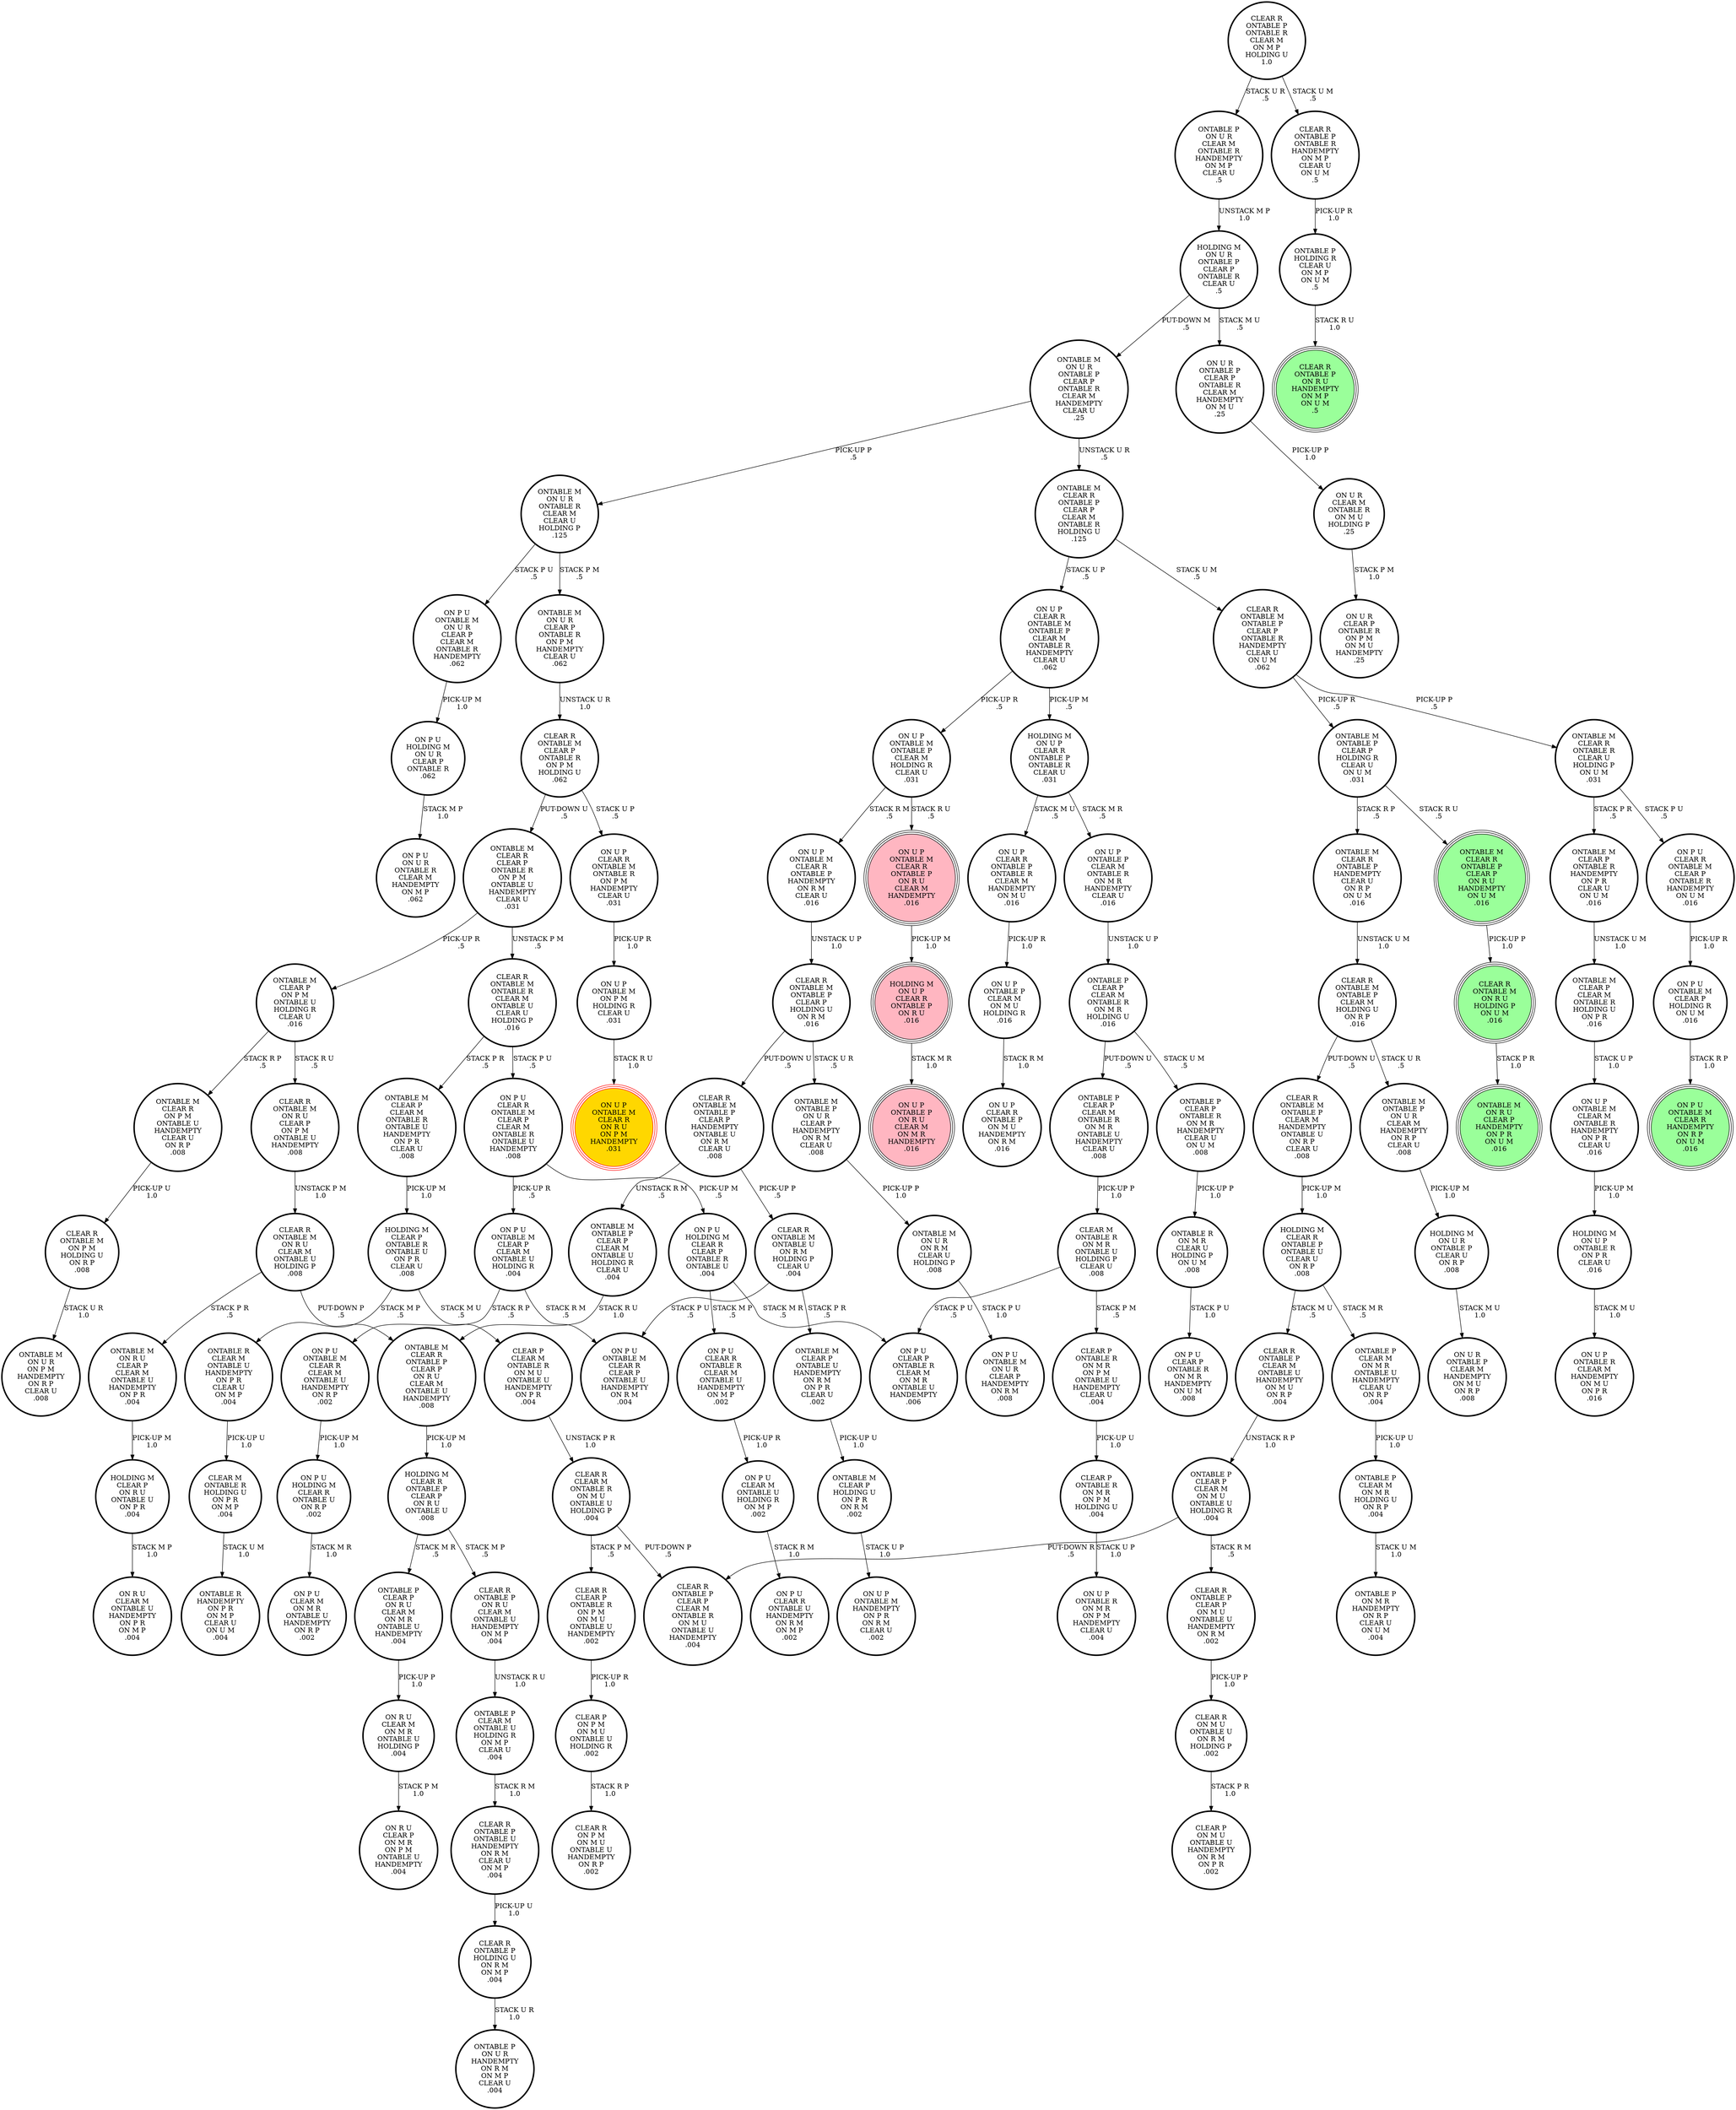 digraph {
"ONTABLE P\nCLEAR M\nON M R\nONTABLE U\nHANDEMPTY\nCLEAR U\nON R P\n.004\n" -> "ONTABLE P\nCLEAR M\nON M R\nHOLDING U\nON R P\n.004\n"[label="PICK-UP U\n1.0\n"];
"HOLDING M\nON U P\nCLEAR R\nONTABLE P\nONTABLE R\nCLEAR U\n.031\n" -> "ON U P\nCLEAR R\nONTABLE P\nONTABLE R\nCLEAR M\nHANDEMPTY\nON M U\n.016\n"[label="STACK M U\n.5\n"];
"HOLDING M\nON U P\nCLEAR R\nONTABLE P\nONTABLE R\nCLEAR U\n.031\n" -> "ON U P\nONTABLE P\nCLEAR M\nONTABLE R\nON M R\nHANDEMPTY\nCLEAR U\n.016\n"[label="STACK M R\n.5\n"];
"ONTABLE M\nONTABLE P\nCLEAR P\nHOLDING R\nCLEAR U\nON U M\n.031\n" -> "ONTABLE M\nCLEAR R\nONTABLE P\nCLEAR P\nON R U\nHANDEMPTY\nON U M\n.016\n"[label="STACK R U\n.5\n"];
"ONTABLE M\nONTABLE P\nCLEAR P\nHOLDING R\nCLEAR U\nON U M\n.031\n" -> "ONTABLE M\nCLEAR R\nONTABLE P\nHANDEMPTY\nCLEAR U\nON R P\nON U M\n.016\n"[label="STACK R P\n.5\n"];
"ONTABLE P\nHOLDING R\nCLEAR U\nON M P\nON U M\n.5\n" -> "CLEAR R\nONTABLE P\nON R U\nHANDEMPTY\nON M P\nON U M\n.5\n"[label="STACK R U\n1.0\n"];
"CLEAR M\nONTABLE R\nON M R\nONTABLE U\nHOLDING P\nCLEAR U\n.008\n" -> "ON P U\nCLEAR P\nONTABLE R\nCLEAR M\nON M R\nONTABLE U\nHANDEMPTY\n.006\n"[label="STACK P U\n.5\n"];
"CLEAR M\nONTABLE R\nON M R\nONTABLE U\nHOLDING P\nCLEAR U\n.008\n" -> "CLEAR P\nONTABLE R\nON M R\nON P M\nONTABLE U\nHANDEMPTY\nCLEAR U\n.004\n"[label="STACK P M\n.5\n"];
"CLEAR R\nONTABLE M\nONTABLE P\nCLEAR P\nHOLDING U\nON R M\n.016\n" -> "ONTABLE M\nONTABLE P\nON U R\nCLEAR P\nHANDEMPTY\nON R M\nCLEAR U\n.008\n"[label="STACK U R\n.5\n"];
"CLEAR R\nONTABLE M\nONTABLE P\nCLEAR P\nHOLDING U\nON R M\n.016\n" -> "CLEAR R\nONTABLE M\nONTABLE P\nCLEAR P\nHANDEMPTY\nONTABLE U\nON R M\nCLEAR U\n.008\n"[label="PUT-DOWN U\n.5\n"];
"ONTABLE P\nCLEAR P\nONTABLE R\nON M R\nHANDEMPTY\nCLEAR U\nON U M\n.008\n" -> "ONTABLE R\nON M R\nCLEAR U\nHOLDING P\nON U M\n.008\n"[label="PICK-UP P\n1.0\n"];
"CLEAR P\nCLEAR M\nONTABLE R\nON M U\nONTABLE U\nHANDEMPTY\nON P R\n.004\n" -> "CLEAR R\nCLEAR M\nONTABLE R\nON M U\nONTABLE U\nHOLDING P\n.004\n"[label="UNSTACK P R\n1.0\n"];
"ONTABLE M\nCLEAR P\nONTABLE R\nHANDEMPTY\nON P R\nCLEAR U\nON U M\n.016\n" -> "ONTABLE M\nCLEAR P\nCLEAR M\nONTABLE R\nHOLDING U\nON P R\n.016\n"[label="UNSTACK U M\n1.0\n"];
"ON P U\nONTABLE M\nCLEAR P\nCLEAR M\nONTABLE U\nHOLDING R\n.004\n" -> "ON P U\nONTABLE M\nCLEAR R\nCLEAR M\nONTABLE U\nHANDEMPTY\nON R P\n.002\n"[label="STACK R P\n.5\n"];
"ON P U\nONTABLE M\nCLEAR P\nCLEAR M\nONTABLE U\nHOLDING R\n.004\n" -> "ON P U\nONTABLE M\nCLEAR R\nCLEAR P\nONTABLE U\nHANDEMPTY\nON R M\n.004\n"[label="STACK R M\n.5\n"];
"ONTABLE M\nCLEAR P\nON P M\nONTABLE U\nHOLDING R\nCLEAR U\n.016\n" -> "CLEAR R\nONTABLE M\nON R U\nCLEAR P\nON P M\nONTABLE U\nHANDEMPTY\n.008\n"[label="STACK R U\n.5\n"];
"ONTABLE M\nCLEAR P\nON P M\nONTABLE U\nHOLDING R\nCLEAR U\n.016\n" -> "ONTABLE M\nCLEAR R\nON P M\nONTABLE U\nHANDEMPTY\nCLEAR U\nON R P\n.008\n"[label="STACK R P\n.5\n"];
"CLEAR R\nONTABLE P\nONTABLE R\nHANDEMPTY\nON M P\nCLEAR U\nON U M\n.5\n" -> "ONTABLE P\nHOLDING R\nCLEAR U\nON M P\nON U M\n.5\n"[label="PICK-UP R\n1.0\n"];
"ONTABLE M\nCLEAR P\nCLEAR M\nONTABLE R\nONTABLE U\nHANDEMPTY\nON P R\nCLEAR U\n.008\n" -> "HOLDING M\nCLEAR P\nONTABLE R\nONTABLE U\nON P R\nCLEAR U\n.008\n"[label="PICK-UP M\n1.0\n"];
"ONTABLE M\nON U R\nON R M\nCLEAR U\nHOLDING P\n.008\n" -> "ON P U\nONTABLE M\nON U R\nCLEAR P\nHANDEMPTY\nON R M\n.008\n"[label="STACK P U\n1.0\n"];
"ONTABLE M\nCLEAR P\nONTABLE U\nHANDEMPTY\nON R M\nON P R\nCLEAR U\n.002\n" -> "ONTABLE M\nCLEAR P\nHOLDING U\nON P R\nON R M\n.002\n"[label="PICK-UP U\n1.0\n"];
"CLEAR R\nONTABLE P\nONTABLE R\nCLEAR M\nON M P\nHOLDING U\n1.0\n" -> "CLEAR R\nONTABLE P\nONTABLE R\nHANDEMPTY\nON M P\nCLEAR U\nON U M\n.5\n"[label="STACK U M\n.5\n"];
"CLEAR R\nONTABLE P\nONTABLE R\nCLEAR M\nON M P\nHOLDING U\n1.0\n" -> "ONTABLE P\nON U R\nCLEAR M\nONTABLE R\nHANDEMPTY\nON M P\nCLEAR U\n.5\n"[label="STACK U R\n.5\n"];
"CLEAR R\nONTABLE P\nCLEAR P\nON M U\nONTABLE U\nHANDEMPTY\nON R M\n.002\n" -> "CLEAR R\nON M U\nONTABLE U\nON R M\nHOLDING P\n.002\n"[label="PICK-UP P\n1.0\n"];
"ONTABLE P\nCLEAR P\nON R U\nCLEAR M\nON M R\nONTABLE U\nHANDEMPTY\n.004\n" -> "ON R U\nCLEAR M\nON M R\nONTABLE U\nHOLDING P\n.004\n"[label="PICK-UP P\n1.0\n"];
"CLEAR R\nONTABLE M\nON R U\nHOLDING P\nON U M\n.016\n" -> "ONTABLE M\nON R U\nCLEAR P\nHANDEMPTY\nON P R\nON U M\n.016\n"[label="STACK P R\n1.0\n"];
"CLEAR R\nONTABLE P\nON R U\nCLEAR M\nONTABLE U\nHANDEMPTY\nON M P\n.004\n" -> "ONTABLE P\nCLEAR M\nONTABLE U\nHOLDING R\nON M P\nCLEAR U\n.004\n"[label="UNSTACK R U\n1.0\n"];
"ON U R\nONTABLE P\nCLEAR P\nONTABLE R\nCLEAR M\nHANDEMPTY\nON M U\n.25\n" -> "ON U R\nCLEAR M\nONTABLE R\nON M U\nHOLDING P\n.25\n"[label="PICK-UP P\n1.0\n"];
"ONTABLE R\nCLEAR M\nONTABLE U\nHANDEMPTY\nON P R\nCLEAR U\nON M P\n.004\n" -> "CLEAR M\nONTABLE R\nHOLDING U\nON P R\nON M P\n.004\n"[label="PICK-UP U\n1.0\n"];
"HOLDING M\nCLEAR R\nONTABLE P\nCLEAR P\nON R U\nONTABLE U\n.008\n" -> "ONTABLE P\nCLEAR P\nON R U\nCLEAR M\nON M R\nONTABLE U\nHANDEMPTY\n.004\n"[label="STACK M R\n.5\n"];
"HOLDING M\nCLEAR R\nONTABLE P\nCLEAR P\nON R U\nONTABLE U\n.008\n" -> "CLEAR R\nONTABLE P\nON R U\nCLEAR M\nONTABLE U\nHANDEMPTY\nON M P\n.004\n"[label="STACK M P\n.5\n"];
"CLEAR P\nON P M\nON M U\nONTABLE U\nHOLDING R\n.002\n" -> "CLEAR R\nON P M\nON M U\nONTABLE U\nHANDEMPTY\nON R P\n.002\n"[label="STACK R P\n1.0\n"];
"ONTABLE M\nCLEAR R\nONTABLE P\nCLEAR P\nON R U\nHANDEMPTY\nON U M\n.016\n" -> "CLEAR R\nONTABLE M\nON R U\nHOLDING P\nON U M\n.016\n"[label="PICK-UP P\n1.0\n"];
"ON P U\nCLEAR R\nONTABLE M\nCLEAR P\nCLEAR M\nONTABLE R\nONTABLE U\nHANDEMPTY\n.008\n" -> "ON P U\nHOLDING M\nCLEAR R\nCLEAR P\nONTABLE R\nONTABLE U\n.004\n"[label="PICK-UP M\n.5\n"];
"ON P U\nCLEAR R\nONTABLE M\nCLEAR P\nCLEAR M\nONTABLE R\nONTABLE U\nHANDEMPTY\n.008\n" -> "ON P U\nONTABLE M\nCLEAR P\nCLEAR M\nONTABLE U\nHOLDING R\n.004\n"[label="PICK-UP R\n.5\n"];
"HOLDING M\nCLEAR P\nONTABLE R\nONTABLE U\nON P R\nCLEAR U\n.008\n" -> "ONTABLE R\nCLEAR M\nONTABLE U\nHANDEMPTY\nON P R\nCLEAR U\nON M P\n.004\n"[label="STACK M P\n.5\n"];
"HOLDING M\nCLEAR P\nONTABLE R\nONTABLE U\nON P R\nCLEAR U\n.008\n" -> "CLEAR P\nCLEAR M\nONTABLE R\nON M U\nONTABLE U\nHANDEMPTY\nON P R\n.004\n"[label="STACK M U\n.5\n"];
"HOLDING M\nCLEAR R\nONTABLE P\nONTABLE U\nCLEAR U\nON R P\n.008\n" -> "ONTABLE P\nCLEAR M\nON M R\nONTABLE U\nHANDEMPTY\nCLEAR U\nON R P\n.004\n"[label="STACK M R\n.5\n"];
"HOLDING M\nCLEAR R\nONTABLE P\nONTABLE U\nCLEAR U\nON R P\n.008\n" -> "CLEAR R\nONTABLE P\nCLEAR M\nONTABLE U\nHANDEMPTY\nON M U\nON R P\n.004\n"[label="STACK M U\n.5\n"];
"ONTABLE P\nCLEAR P\nCLEAR M\nON M U\nONTABLE U\nHOLDING R\n.004\n" -> "CLEAR R\nONTABLE P\nCLEAR P\nON M U\nONTABLE U\nHANDEMPTY\nON R M\n.002\n"[label="STACK R M\n.5\n"];
"ONTABLE P\nCLEAR P\nCLEAR M\nON M U\nONTABLE U\nHOLDING R\n.004\n" -> "CLEAR R\nONTABLE P\nCLEAR P\nCLEAR M\nONTABLE R\nON M U\nONTABLE U\nHANDEMPTY\n.004\n"[label="PUT-DOWN R\n.5\n"];
"ONTABLE M\nON U R\nONTABLE R\nCLEAR M\nCLEAR U\nHOLDING P\n.125\n" -> "ON P U\nONTABLE M\nON U R\nCLEAR P\nCLEAR M\nONTABLE R\nHANDEMPTY\n.062\n"[label="STACK P U\n.5\n"];
"ONTABLE M\nON U R\nONTABLE R\nCLEAR M\nCLEAR U\nHOLDING P\n.125\n" -> "ONTABLE M\nON U R\nCLEAR P\nONTABLE R\nON P M\nHANDEMPTY\nCLEAR U\n.062\n"[label="STACK P M\n.5\n"];
"CLEAR R\nONTABLE M\nON R U\nCLEAR M\nONTABLE U\nHOLDING P\n.008\n" -> "ONTABLE M\nCLEAR R\nONTABLE P\nCLEAR P\nON R U\nCLEAR M\nONTABLE U\nHANDEMPTY\n.008\n"[label="PUT-DOWN P\n.5\n"];
"CLEAR R\nONTABLE M\nON R U\nCLEAR M\nONTABLE U\nHOLDING P\n.008\n" -> "ONTABLE M\nON R U\nCLEAR P\nCLEAR M\nONTABLE U\nHANDEMPTY\nON P R\n.004\n"[label="STACK P R\n.5\n"];
"ONTABLE M\nON U R\nCLEAR P\nONTABLE R\nON P M\nHANDEMPTY\nCLEAR U\n.062\n" -> "CLEAR R\nONTABLE M\nCLEAR P\nONTABLE R\nON P M\nHOLDING U\n.062\n"[label="UNSTACK U R\n1.0\n"];
"CLEAR R\nONTABLE M\nONTABLE P\nCLEAR P\nHANDEMPTY\nONTABLE U\nON R M\nCLEAR U\n.008\n" -> "ONTABLE M\nONTABLE P\nCLEAR P\nCLEAR M\nONTABLE U\nHOLDING R\nCLEAR U\n.004\n"[label="UNSTACK R M\n.5\n"];
"CLEAR R\nONTABLE M\nONTABLE P\nCLEAR P\nHANDEMPTY\nONTABLE U\nON R M\nCLEAR U\n.008\n" -> "CLEAR R\nONTABLE M\nONTABLE U\nON R M\nHOLDING P\nCLEAR U\n.004\n"[label="PICK-UP P\n.5\n"];
"ON P U\nHOLDING M\nCLEAR R\nONTABLE U\nON R P\n.002\n" -> "ON P U\nCLEAR M\nON M R\nONTABLE U\nHANDEMPTY\nON R P\n.002\n"[label="STACK M R\n1.0\n"];
"ON U P\nONTABLE M\nONTABLE P\nCLEAR M\nHOLDING R\nCLEAR U\n.031\n" -> "ON U P\nONTABLE M\nCLEAR R\nONTABLE P\nHANDEMPTY\nON R M\nCLEAR U\n.016\n"[label="STACK R M\n.5\n"];
"ON U P\nONTABLE M\nONTABLE P\nCLEAR M\nHOLDING R\nCLEAR U\n.031\n" -> "ON U P\nONTABLE M\nCLEAR R\nONTABLE P\nON R U\nCLEAR M\nHANDEMPTY\n.016\n"[label="STACK R U\n.5\n"];
"CLEAR R\nONTABLE M\nONTABLE R\nCLEAR M\nONTABLE U\nCLEAR U\nHOLDING P\n.016\n" -> "ONTABLE M\nCLEAR P\nCLEAR M\nONTABLE R\nONTABLE U\nHANDEMPTY\nON P R\nCLEAR U\n.008\n"[label="STACK P R\n.5\n"];
"CLEAR R\nONTABLE M\nONTABLE R\nCLEAR M\nONTABLE U\nCLEAR U\nHOLDING P\n.016\n" -> "ON P U\nCLEAR R\nONTABLE M\nCLEAR P\nCLEAR M\nONTABLE R\nONTABLE U\nHANDEMPTY\n.008\n"[label="STACK P U\n.5\n"];
"ONTABLE M\nCLEAR P\nHOLDING U\nON P R\nON R M\n.002\n" -> "ON U P\nONTABLE M\nHANDEMPTY\nON P R\nON R M\nCLEAR U\n.002\n"[label="STACK U P\n1.0\n"];
"ONTABLE M\nCLEAR P\nCLEAR M\nONTABLE R\nHOLDING U\nON P R\n.016\n" -> "ON U P\nONTABLE M\nCLEAR M\nONTABLE R\nHANDEMPTY\nON P R\nCLEAR U\n.016\n"[label="STACK U P\n1.0\n"];
"ONTABLE M\nONTABLE P\nCLEAR P\nCLEAR M\nONTABLE U\nHOLDING R\nCLEAR U\n.004\n" -> "ONTABLE M\nCLEAR R\nONTABLE P\nCLEAR P\nON R U\nCLEAR M\nONTABLE U\nHANDEMPTY\n.008\n"[label="STACK R U\n1.0\n"];
"HOLDING M\nON U R\nONTABLE P\nCLEAR U\nON R P\n.008\n" -> "ON U R\nONTABLE P\nCLEAR M\nHANDEMPTY\nON M U\nON R P\n.008\n"[label="STACK M U\n1.0\n"];
"HOLDING M\nON U R\nONTABLE P\nCLEAR P\nONTABLE R\nCLEAR U\n.5\n" -> "ON U R\nONTABLE P\nCLEAR P\nONTABLE R\nCLEAR M\nHANDEMPTY\nON M U\n.25\n"[label="STACK M U\n.5\n"];
"HOLDING M\nON U R\nONTABLE P\nCLEAR P\nONTABLE R\nCLEAR U\n.5\n" -> "ONTABLE M\nON U R\nONTABLE P\nCLEAR P\nONTABLE R\nCLEAR M\nHANDEMPTY\nCLEAR U\n.25\n"[label="PUT-DOWN M\n.5\n"];
"CLEAR R\nONTABLE M\nONTABLE P\nCLEAR M\nHOLDING U\nON R P\n.016\n" -> "ONTABLE M\nONTABLE P\nON U R\nCLEAR M\nHANDEMPTY\nON R P\nCLEAR U\n.008\n"[label="STACK U R\n.5\n"];
"CLEAR R\nONTABLE M\nONTABLE P\nCLEAR M\nHOLDING U\nON R P\n.016\n" -> "CLEAR R\nONTABLE M\nONTABLE P\nCLEAR M\nHANDEMPTY\nONTABLE U\nON R P\nCLEAR U\n.008\n"[label="PUT-DOWN U\n.5\n"];
"ONTABLE P\nCLEAR M\nONTABLE U\nHOLDING R\nON M P\nCLEAR U\n.004\n" -> "CLEAR R\nONTABLE P\nONTABLE U\nHANDEMPTY\nON R M\nCLEAR U\nON M P\n.004\n"[label="STACK R M\n1.0\n"];
"ON U P\nCLEAR R\nONTABLE P\nONTABLE R\nCLEAR M\nHANDEMPTY\nON M U\n.016\n" -> "ON U P\nONTABLE P\nCLEAR M\nON M U\nHOLDING R\n.016\n"[label="PICK-UP R\n1.0\n"];
"ONTABLE M\nON U R\nONTABLE P\nCLEAR P\nONTABLE R\nCLEAR M\nHANDEMPTY\nCLEAR U\n.25\n" -> "ONTABLE M\nON U R\nONTABLE R\nCLEAR M\nCLEAR U\nHOLDING P\n.125\n"[label="PICK-UP P\n.5\n"];
"ONTABLE M\nON U R\nONTABLE P\nCLEAR P\nONTABLE R\nCLEAR M\nHANDEMPTY\nCLEAR U\n.25\n" -> "ONTABLE M\nCLEAR R\nONTABLE P\nCLEAR P\nCLEAR M\nONTABLE R\nHOLDING U\n.125\n"[label="UNSTACK U R\n.5\n"];
"ONTABLE R\nON M R\nCLEAR U\nHOLDING P\nON U M\n.008\n" -> "ON P U\nCLEAR P\nONTABLE R\nON M R\nHANDEMPTY\nON U M\n.008\n"[label="STACK P U\n1.0\n"];
"ON P U\nHOLDING M\nON U R\nCLEAR P\nONTABLE R\n.062\n" -> "ON P U\nON U R\nONTABLE R\nCLEAR M\nHANDEMPTY\nON M P\n.062\n"[label="STACK M P\n1.0\n"];
"CLEAR R\nONTABLE M\nONTABLE P\nCLEAR P\nONTABLE R\nHANDEMPTY\nCLEAR U\nON U M\n.062\n" -> "ONTABLE M\nCLEAR R\nONTABLE R\nCLEAR U\nHOLDING P\nON U M\n.031\n"[label="PICK-UP P\n.5\n"];
"CLEAR R\nONTABLE M\nONTABLE P\nCLEAR P\nONTABLE R\nHANDEMPTY\nCLEAR U\nON U M\n.062\n" -> "ONTABLE M\nONTABLE P\nCLEAR P\nHOLDING R\nCLEAR U\nON U M\n.031\n"[label="PICK-UP R\n.5\n"];
"ON P U\nHOLDING M\nCLEAR R\nCLEAR P\nONTABLE R\nONTABLE U\n.004\n" -> "ON P U\nCLEAR R\nONTABLE R\nCLEAR M\nONTABLE U\nHANDEMPTY\nON M P\n.002\n"[label="STACK M P\n.5\n"];
"ON P U\nHOLDING M\nCLEAR R\nCLEAR P\nONTABLE R\nONTABLE U\n.004\n" -> "ON P U\nCLEAR P\nONTABLE R\nCLEAR M\nON M R\nONTABLE U\nHANDEMPTY\n.006\n"[label="STACK M R\n.5\n"];
"ON U P\nCLEAR R\nONTABLE M\nONTABLE P\nCLEAR M\nONTABLE R\nHANDEMPTY\nCLEAR U\n.062\n" -> "HOLDING M\nON U P\nCLEAR R\nONTABLE P\nONTABLE R\nCLEAR U\n.031\n"[label="PICK-UP M\n.5\n"];
"ON U P\nCLEAR R\nONTABLE M\nONTABLE P\nCLEAR M\nONTABLE R\nHANDEMPTY\nCLEAR U\n.062\n" -> "ON U P\nONTABLE M\nONTABLE P\nCLEAR M\nHOLDING R\nCLEAR U\n.031\n"[label="PICK-UP R\n.5\n"];
"ONTABLE P\nCLEAR P\nCLEAR M\nONTABLE R\nON M R\nONTABLE U\nHANDEMPTY\nCLEAR U\n.008\n" -> "CLEAR M\nONTABLE R\nON M R\nONTABLE U\nHOLDING P\nCLEAR U\n.008\n"[label="PICK-UP P\n1.0\n"];
"ON P U\nONTABLE M\nCLEAR P\nHOLDING R\nON U M\n.016\n" -> "ON P U\nONTABLE M\nCLEAR R\nHANDEMPTY\nON R P\nON U M\n.016\n"[label="STACK R P\n1.0\n"];
"CLEAR R\nCLEAR P\nONTABLE R\nON P M\nON M U\nONTABLE U\nHANDEMPTY\n.002\n" -> "CLEAR P\nON P M\nON M U\nONTABLE U\nHOLDING R\n.002\n"[label="PICK-UP R\n1.0\n"];
"CLEAR R\nONTABLE P\nHOLDING U\nON R M\nON M P\n.004\n" -> "ONTABLE P\nON U R\nHANDEMPTY\nON R M\nON M P\nCLEAR U\n.004\n"[label="STACK U R\n1.0\n"];
"ON U P\nONTABLE M\nCLEAR R\nONTABLE P\nHANDEMPTY\nON R M\nCLEAR U\n.016\n" -> "CLEAR R\nONTABLE M\nONTABLE P\nCLEAR P\nHOLDING U\nON R M\n.016\n"[label="UNSTACK U P\n1.0\n"];
"ONTABLE M\nCLEAR R\nONTABLE P\nCLEAR P\nON R U\nCLEAR M\nONTABLE U\nHANDEMPTY\n.008\n" -> "HOLDING M\nCLEAR R\nONTABLE P\nCLEAR P\nON R U\nONTABLE U\n.008\n"[label="PICK-UP M\n1.0\n"];
"CLEAR P\nONTABLE R\nON M R\nON P M\nHOLDING U\n.004\n" -> "ON U P\nONTABLE R\nON M R\nON P M\nHANDEMPTY\nCLEAR U\n.004\n"[label="STACK U P\n1.0\n"];
"ON U P\nONTABLE M\nON P M\nHOLDING R\nCLEAR U\n.031\n" -> "ON U P\nONTABLE M\nCLEAR R\nON R U\nON P M\nHANDEMPTY\n.031\n"[label="STACK R U\n1.0\n"];
"CLEAR R\nONTABLE M\nONTABLE P\nCLEAR M\nHANDEMPTY\nONTABLE U\nON R P\nCLEAR U\n.008\n" -> "HOLDING M\nCLEAR R\nONTABLE P\nONTABLE U\nCLEAR U\nON R P\n.008\n"[label="PICK-UP M\n1.0\n"];
"ON U P\nCLEAR R\nONTABLE M\nONTABLE R\nON P M\nHANDEMPTY\nCLEAR U\n.031\n" -> "ON U P\nONTABLE M\nON P M\nHOLDING R\nCLEAR U\n.031\n"[label="PICK-UP R\n1.0\n"];
"ON U P\nONTABLE M\nCLEAR M\nONTABLE R\nHANDEMPTY\nON P R\nCLEAR U\n.016\n" -> "HOLDING M\nON U P\nONTABLE R\nON P R\nCLEAR U\n.016\n"[label="PICK-UP M\n1.0\n"];
"ONTABLE M\nCLEAR R\nONTABLE R\nCLEAR U\nHOLDING P\nON U M\n.031\n" -> "ONTABLE M\nCLEAR P\nONTABLE R\nHANDEMPTY\nON P R\nCLEAR U\nON U M\n.016\n"[label="STACK P R\n.5\n"];
"ONTABLE M\nCLEAR R\nONTABLE R\nCLEAR U\nHOLDING P\nON U M\n.031\n" -> "ON P U\nCLEAR R\nONTABLE M\nCLEAR P\nONTABLE R\nHANDEMPTY\nON U M\n.016\n"[label="STACK P U\n.5\n"];
"HOLDING M\nON U P\nONTABLE R\nON P R\nCLEAR U\n.016\n" -> "ON U P\nONTABLE R\nCLEAR M\nHANDEMPTY\nON M U\nON P R\n.016\n"[label="STACK M U\n1.0\n"];
"CLEAR M\nONTABLE R\nHOLDING U\nON P R\nON M P\n.004\n" -> "ONTABLE R\nHANDEMPTY\nON P R\nON M P\nCLEAR U\nON U M\n.004\n"[label="STACK U M\n1.0\n"];
"ONTABLE M\nONTABLE P\nON U R\nCLEAR P\nHANDEMPTY\nON R M\nCLEAR U\n.008\n" -> "ONTABLE M\nON U R\nON R M\nCLEAR U\nHOLDING P\n.008\n"[label="PICK-UP P\n1.0\n"];
"CLEAR P\nONTABLE R\nON M R\nON P M\nONTABLE U\nHANDEMPTY\nCLEAR U\n.004\n" -> "CLEAR P\nONTABLE R\nON M R\nON P M\nHOLDING U\n.004\n"[label="PICK-UP U\n1.0\n"];
"CLEAR R\nCLEAR M\nONTABLE R\nON M U\nONTABLE U\nHOLDING P\n.004\n" -> "CLEAR R\nONTABLE P\nCLEAR P\nCLEAR M\nONTABLE R\nON M U\nONTABLE U\nHANDEMPTY\n.004\n"[label="PUT-DOWN P\n.5\n"];
"CLEAR R\nCLEAR M\nONTABLE R\nON M U\nONTABLE U\nHOLDING P\n.004\n" -> "CLEAR R\nCLEAR P\nONTABLE R\nON P M\nON M U\nONTABLE U\nHANDEMPTY\n.002\n"[label="STACK P M\n.5\n"];
"CLEAR R\nONTABLE M\nON R U\nCLEAR P\nON P M\nONTABLE U\nHANDEMPTY\n.008\n" -> "CLEAR R\nONTABLE M\nON R U\nCLEAR M\nONTABLE U\nHOLDING P\n.008\n"[label="UNSTACK P M\n1.0\n"];
"ON P U\nCLEAR R\nONTABLE M\nCLEAR P\nONTABLE R\nHANDEMPTY\nON U M\n.016\n" -> "ON P U\nONTABLE M\nCLEAR P\nHOLDING R\nON U M\n.016\n"[label="PICK-UP R\n1.0\n"];
"ON U P\nONTABLE P\nCLEAR M\nON M U\nHOLDING R\n.016\n" -> "ON U P\nCLEAR R\nONTABLE P\nON M U\nHANDEMPTY\nON R M\n.016\n"[label="STACK R M\n1.0\n"];
"ON R U\nCLEAR M\nON M R\nONTABLE U\nHOLDING P\n.004\n" -> "ON R U\nCLEAR P\nON M R\nON P M\nONTABLE U\nHANDEMPTY\n.004\n"[label="STACK P M\n1.0\n"];
"ONTABLE P\nON U R\nCLEAR M\nONTABLE R\nHANDEMPTY\nON M P\nCLEAR U\n.5\n" -> "HOLDING M\nON U R\nONTABLE P\nCLEAR P\nONTABLE R\nCLEAR U\n.5\n"[label="UNSTACK M P\n1.0\n"];
"HOLDING M\nCLEAR P\nON R U\nONTABLE U\nON P R\n.004\n" -> "ON R U\nCLEAR M\nONTABLE U\nHANDEMPTY\nON P R\nON M P\n.004\n"[label="STACK M P\n1.0\n"];
"ONTABLE M\nONTABLE P\nON U R\nCLEAR M\nHANDEMPTY\nON R P\nCLEAR U\n.008\n" -> "HOLDING M\nON U R\nONTABLE P\nCLEAR U\nON R P\n.008\n"[label="PICK-UP M\n1.0\n"];
"CLEAR R\nONTABLE M\nCLEAR P\nONTABLE R\nON P M\nHOLDING U\n.062\n" -> "ONTABLE M\nCLEAR R\nCLEAR P\nONTABLE R\nON P M\nONTABLE U\nHANDEMPTY\nCLEAR U\n.031\n"[label="PUT-DOWN U\n.5\n"];
"CLEAR R\nONTABLE M\nCLEAR P\nONTABLE R\nON P M\nHOLDING U\n.062\n" -> "ON U P\nCLEAR R\nONTABLE M\nONTABLE R\nON P M\nHANDEMPTY\nCLEAR U\n.031\n"[label="STACK U P\n.5\n"];
"ONTABLE M\nON R U\nCLEAR P\nCLEAR M\nONTABLE U\nHANDEMPTY\nON P R\n.004\n" -> "HOLDING M\nCLEAR P\nON R U\nONTABLE U\nON P R\n.004\n"[label="PICK-UP M\n1.0\n"];
"CLEAR R\nONTABLE M\nON P M\nHOLDING U\nON R P\n.008\n" -> "ONTABLE M\nON U R\nON P M\nHANDEMPTY\nON R P\nCLEAR U\n.008\n"[label="STACK U R\n1.0\n"];
"ON P U\nONTABLE M\nON U R\nCLEAR P\nCLEAR M\nONTABLE R\nHANDEMPTY\n.062\n" -> "ON P U\nHOLDING M\nON U R\nCLEAR P\nONTABLE R\n.062\n"[label="PICK-UP M\n1.0\n"];
"ONTABLE M\nCLEAR R\nONTABLE P\nHANDEMPTY\nCLEAR U\nON R P\nON U M\n.016\n" -> "CLEAR R\nONTABLE M\nONTABLE P\nCLEAR M\nHOLDING U\nON R P\n.016\n"[label="UNSTACK U M\n1.0\n"];
"HOLDING M\nON U P\nCLEAR R\nONTABLE P\nON R U\n.016\n" -> "ON U P\nONTABLE P\nON R U\nCLEAR M\nON M R\nHANDEMPTY\n.016\n"[label="STACK M R\n1.0\n"];
"CLEAR R\nON M U\nONTABLE U\nON R M\nHOLDING P\n.002\n" -> "CLEAR P\nON M U\nONTABLE U\nHANDEMPTY\nON R M\nON P R\n.002\n"[label="STACK P R\n1.0\n"];
"ON U P\nONTABLE P\nCLEAR M\nONTABLE R\nON M R\nHANDEMPTY\nCLEAR U\n.016\n" -> "ONTABLE P\nCLEAR P\nCLEAR M\nONTABLE R\nON M R\nHOLDING U\n.016\n"[label="UNSTACK U P\n1.0\n"];
"ONTABLE P\nCLEAR M\nON M R\nHOLDING U\nON R P\n.004\n" -> "ONTABLE P\nON M R\nHANDEMPTY\nON R P\nCLEAR U\nON U M\n.004\n"[label="STACK U M\n1.0\n"];
"ON P U\nCLEAR M\nONTABLE U\nHOLDING R\nON M P\n.002\n" -> "ON P U\nCLEAR R\nONTABLE U\nHANDEMPTY\nON R M\nON M P\n.002\n"[label="STACK R M\n1.0\n"];
"ONTABLE P\nCLEAR P\nCLEAR M\nONTABLE R\nON M R\nHOLDING U\n.016\n" -> "ONTABLE P\nCLEAR P\nCLEAR M\nONTABLE R\nON M R\nONTABLE U\nHANDEMPTY\nCLEAR U\n.008\n"[label="PUT-DOWN U\n.5\n"];
"ONTABLE P\nCLEAR P\nCLEAR M\nONTABLE R\nON M R\nHOLDING U\n.016\n" -> "ONTABLE P\nCLEAR P\nONTABLE R\nON M R\nHANDEMPTY\nCLEAR U\nON U M\n.008\n"[label="STACK U M\n.5\n"];
"ONTABLE M\nCLEAR R\nCLEAR P\nONTABLE R\nON P M\nONTABLE U\nHANDEMPTY\nCLEAR U\n.031\n" -> "ONTABLE M\nCLEAR P\nON P M\nONTABLE U\nHOLDING R\nCLEAR U\n.016\n"[label="PICK-UP R\n.5\n"];
"ONTABLE M\nCLEAR R\nCLEAR P\nONTABLE R\nON P M\nONTABLE U\nHANDEMPTY\nCLEAR U\n.031\n" -> "CLEAR R\nONTABLE M\nONTABLE R\nCLEAR M\nONTABLE U\nCLEAR U\nHOLDING P\n.016\n"[label="UNSTACK P M\n.5\n"];
"ON P U\nONTABLE M\nCLEAR R\nCLEAR M\nONTABLE U\nHANDEMPTY\nON R P\n.002\n" -> "ON P U\nHOLDING M\nCLEAR R\nONTABLE U\nON R P\n.002\n"[label="PICK-UP M\n1.0\n"];
"ON U R\nCLEAR M\nONTABLE R\nON M U\nHOLDING P\n.25\n" -> "ON U R\nCLEAR P\nONTABLE R\nON P M\nON M U\nHANDEMPTY\n.25\n"[label="STACK P M\n1.0\n"];
"ON P U\nCLEAR R\nONTABLE R\nCLEAR M\nONTABLE U\nHANDEMPTY\nON M P\n.002\n" -> "ON P U\nCLEAR M\nONTABLE U\nHOLDING R\nON M P\n.002\n"[label="PICK-UP R\n1.0\n"];
"CLEAR R\nONTABLE M\nONTABLE U\nON R M\nHOLDING P\nCLEAR U\n.004\n" -> "ONTABLE M\nCLEAR P\nONTABLE U\nHANDEMPTY\nON R M\nON P R\nCLEAR U\n.002\n"[label="STACK P R\n.5\n"];
"CLEAR R\nONTABLE M\nONTABLE U\nON R M\nHOLDING P\nCLEAR U\n.004\n" -> "ON P U\nONTABLE M\nCLEAR R\nCLEAR P\nONTABLE U\nHANDEMPTY\nON R M\n.004\n"[label="STACK P U\n.5\n"];
"CLEAR R\nONTABLE P\nCLEAR M\nONTABLE U\nHANDEMPTY\nON M U\nON R P\n.004\n" -> "ONTABLE P\nCLEAR P\nCLEAR M\nON M U\nONTABLE U\nHOLDING R\n.004\n"[label="UNSTACK R P\n1.0\n"];
"ONTABLE M\nCLEAR R\nONTABLE P\nCLEAR P\nCLEAR M\nONTABLE R\nHOLDING U\n.125\n" -> "ON U P\nCLEAR R\nONTABLE M\nONTABLE P\nCLEAR M\nONTABLE R\nHANDEMPTY\nCLEAR U\n.062\n"[label="STACK U P\n.5\n"];
"ONTABLE M\nCLEAR R\nONTABLE P\nCLEAR P\nCLEAR M\nONTABLE R\nHOLDING U\n.125\n" -> "CLEAR R\nONTABLE M\nONTABLE P\nCLEAR P\nONTABLE R\nHANDEMPTY\nCLEAR U\nON U M\n.062\n"[label="STACK U M\n.5\n"];
"ONTABLE M\nCLEAR R\nON P M\nONTABLE U\nHANDEMPTY\nCLEAR U\nON R P\n.008\n" -> "CLEAR R\nONTABLE M\nON P M\nHOLDING U\nON R P\n.008\n"[label="PICK-UP U\n1.0\n"];
"ON U P\nONTABLE M\nCLEAR R\nONTABLE P\nON R U\nCLEAR M\nHANDEMPTY\n.016\n" -> "HOLDING M\nON U P\nCLEAR R\nONTABLE P\nON R U\n.016\n"[label="PICK-UP M\n1.0\n"];
"CLEAR R\nONTABLE P\nONTABLE U\nHANDEMPTY\nON R M\nCLEAR U\nON M P\n.004\n" -> "CLEAR R\nONTABLE P\nHOLDING U\nON R M\nON M P\n.004\n"[label="PICK-UP U\n1.0\n"];
"ON R U\nCLEAR M\nONTABLE U\nHANDEMPTY\nON P R\nON M P\n.004\n" [shape=circle, penwidth=3];
"ON P U\nONTABLE M\nCLEAR R\nCLEAR P\nONTABLE U\nHANDEMPTY\nON R M\n.004\n" [shape=circle, penwidth=3];
"ON U P\nONTABLE M\nHANDEMPTY\nON P R\nON R M\nCLEAR U\n.002\n" [shape=circle, penwidth=3];
"ON U R\nONTABLE P\nCLEAR M\nHANDEMPTY\nON M U\nON R P\n.008\n" [shape=circle, penwidth=3];
"ON U P\nONTABLE R\nON M R\nON P M\nHANDEMPTY\nCLEAR U\n.004\n" [shape=circle, penwidth=3];
"CLEAR R\nONTABLE P\nCLEAR P\nCLEAR M\nONTABLE R\nON M U\nONTABLE U\nHANDEMPTY\n.004\n" [shape=circle, penwidth=3];
"ON P U\nCLEAR P\nONTABLE R\nON M R\nHANDEMPTY\nON U M\n.008\n" [shape=circle, penwidth=3];
"ONTABLE M\nON R U\nCLEAR P\nHANDEMPTY\nON P R\nON U M\n.016\n" [shape=circle, style=filled, fillcolor=palegreen1, peripheries=3];
"ON R U\nCLEAR P\nON M R\nON P M\nONTABLE U\nHANDEMPTY\n.004\n" [shape=circle, penwidth=3];
"ON P U\nONTABLE M\nCLEAR R\nHANDEMPTY\nON R P\nON U M\n.016\n" [shape=circle, style=filled, fillcolor=palegreen1, peripheries=3];
"CLEAR P\nON M U\nONTABLE U\nHANDEMPTY\nON R M\nON P R\n.002\n" [shape=circle, penwidth=3];
"ONTABLE P\nON M R\nHANDEMPTY\nON R P\nCLEAR U\nON U M\n.004\n" [shape=circle, penwidth=3];
"CLEAR R\nON P M\nON M U\nONTABLE U\nHANDEMPTY\nON R P\n.002\n" [shape=circle, penwidth=3];
"ON P U\nONTABLE M\nON U R\nCLEAR P\nHANDEMPTY\nON R M\n.008\n" [shape=circle, penwidth=3];
"ON U P\nCLEAR R\nONTABLE P\nON M U\nHANDEMPTY\nON R M\n.016\n" [shape=circle, penwidth=3];
"ON P U\nCLEAR P\nONTABLE R\nCLEAR M\nON M R\nONTABLE U\nHANDEMPTY\n.006\n" [shape=circle, penwidth=3];
"ON P U\nCLEAR R\nONTABLE U\nHANDEMPTY\nON R M\nON M P\n.002\n" [shape=circle, penwidth=3];
"ON P U\nON U R\nONTABLE R\nCLEAR M\nHANDEMPTY\nON M P\n.062\n" [shape=circle, penwidth=3];
"ONTABLE P\nON U R\nHANDEMPTY\nON R M\nON M P\nCLEAR U\n.004\n" [shape=circle, penwidth=3];
"CLEAR R\nONTABLE P\nON R U\nHANDEMPTY\nON M P\nON U M\n.5\n" [shape=circle, style=filled, fillcolor=palegreen1, peripheries=3];
"ON U P\nONTABLE P\nON R U\nCLEAR M\nON M R\nHANDEMPTY\n.016\n" [shape=circle, style=filled, fillcolor=lightpink, peripheries=3];
"ONTABLE M\nON U R\nON P M\nHANDEMPTY\nON R P\nCLEAR U\n.008\n" [shape=circle, penwidth=3];
"ON P U\nCLEAR M\nON M R\nONTABLE U\nHANDEMPTY\nON R P\n.002\n" [shape=circle, penwidth=3];
"ON U R\nCLEAR P\nONTABLE R\nON P M\nON M U\nHANDEMPTY\n.25\n" [shape=circle, penwidth=3];
"ON U P\nONTABLE R\nCLEAR M\nHANDEMPTY\nON M U\nON P R\n.016\n" [shape=circle, penwidth=3];
"ONTABLE R\nHANDEMPTY\nON P R\nON M P\nCLEAR U\nON U M\n.004\n" [shape=circle, penwidth=3];
"ON U P\nONTABLE M\nCLEAR R\nON R U\nON P M\nHANDEMPTY\n.031\n" [shape=circle, style=filled color=red, fillcolor=gold, peripheries=3];
"ON R U\nCLEAR M\nONTABLE U\nHANDEMPTY\nON P R\nON M P\n.004\n" [shape=circle, penwidth=3];
"CLEAR R\nONTABLE M\nON R U\nCLEAR P\nON P M\nONTABLE U\nHANDEMPTY\n.008\n" [shape=circle, penwidth=3];
"HOLDING M\nON U R\nONTABLE P\nCLEAR U\nON R P\n.008\n" [shape=circle, penwidth=3];
"ON P U\nONTABLE M\nCLEAR R\nCLEAR P\nONTABLE U\nHANDEMPTY\nON R M\n.004\n" [shape=circle, penwidth=3];
"ON U P\nONTABLE M\nHANDEMPTY\nON P R\nON R M\nCLEAR U\n.002\n" [shape=circle, penwidth=3];
"ON U R\nONTABLE P\nCLEAR M\nHANDEMPTY\nON M U\nON R P\n.008\n" [shape=circle, penwidth=3];
"ON U P\nONTABLE R\nON M R\nON P M\nHANDEMPTY\nCLEAR U\n.004\n" [shape=circle, penwidth=3];
"ONTABLE M\nONTABLE P\nON U R\nCLEAR P\nHANDEMPTY\nON R M\nCLEAR U\n.008\n" [shape=circle, penwidth=3];
"CLEAR R\nONTABLE P\nCLEAR P\nCLEAR M\nONTABLE R\nON M U\nONTABLE U\nHANDEMPTY\n.004\n" [shape=circle, penwidth=3];
"ON U R\nCLEAR M\nONTABLE R\nON M U\nHOLDING P\n.25\n" [shape=circle, penwidth=3];
"ON P U\nCLEAR P\nONTABLE R\nON M R\nHANDEMPTY\nON U M\n.008\n" [shape=circle, penwidth=3];
"CLEAR R\nONTABLE M\nON R U\nHOLDING P\nON U M\n.016\n" [shape=circle, style=filled, fillcolor=palegreen1, peripheries=3];
"ONTABLE M\nON R U\nCLEAR P\nHANDEMPTY\nON P R\nON U M\n.016\n" [shape=circle, style=filled, fillcolor=palegreen1, peripheries=3];
"ONTABLE M\nONTABLE P\nCLEAR P\nHOLDING R\nCLEAR U\nON U M\n.031\n" [shape=circle, penwidth=3];
"CLEAR R\nONTABLE P\nONTABLE U\nHANDEMPTY\nON R M\nCLEAR U\nON M P\n.004\n" [shape=circle, penwidth=3];
"CLEAR R\nONTABLE P\nONTABLE R\nCLEAR M\nON M P\nHOLDING U\n1.0\n" [shape=circle, penwidth=3];
"ONTABLE P\nON U R\nCLEAR M\nONTABLE R\nHANDEMPTY\nON M P\nCLEAR U\n.5\n" [shape=circle, penwidth=3];
"ON R U\nCLEAR P\nON M R\nON P M\nONTABLE U\nHANDEMPTY\n.004\n" [shape=circle, penwidth=3];
"CLEAR R\nONTABLE M\nONTABLE U\nON R M\nHOLDING P\nCLEAR U\n.004\n" [shape=circle, penwidth=3];
"ONTABLE P\nCLEAR P\nON R U\nCLEAR M\nON M R\nONTABLE U\nHANDEMPTY\n.004\n" [shape=circle, penwidth=3];
"ON P U\nONTABLE M\nCLEAR R\nCLEAR M\nONTABLE U\nHANDEMPTY\nON R P\n.002\n" [shape=circle, penwidth=3];
"ON P U\nONTABLE M\nCLEAR R\nHANDEMPTY\nON R P\nON U M\n.016\n" [shape=circle, style=filled, fillcolor=palegreen1, peripheries=3];
"ONTABLE M\nONTABLE P\nON U R\nCLEAR M\nHANDEMPTY\nON R P\nCLEAR U\n.008\n" [shape=circle, penwidth=3];
"CLEAR M\nONTABLE R\nON M R\nONTABLE U\nHOLDING P\nCLEAR U\n.008\n" [shape=circle, penwidth=3];
"CLEAR P\nON M U\nONTABLE U\nHANDEMPTY\nON R M\nON P R\n.002\n" [shape=circle, penwidth=3];
"ONTABLE P\nCLEAR P\nCLEAR M\nONTABLE R\nON M R\nHOLDING U\n.016\n" [shape=circle, penwidth=3];
"ONTABLE P\nCLEAR M\nON M R\nONTABLE U\nHANDEMPTY\nCLEAR U\nON R P\n.004\n" [shape=circle, penwidth=3];
"ON P U\nCLEAR R\nONTABLE R\nCLEAR M\nONTABLE U\nHANDEMPTY\nON M P\n.002\n" [shape=circle, penwidth=3];
"ON P U\nHOLDING M\nCLEAR R\nCLEAR P\nONTABLE R\nONTABLE U\n.004\n" [shape=circle, penwidth=3];
"CLEAR P\nON P M\nON M U\nONTABLE U\nHOLDING R\n.002\n" [shape=circle, penwidth=3];
"ON P U\nONTABLE M\nCLEAR P\nHOLDING R\nON U M\n.016\n" [shape=circle, penwidth=3];
"CLEAR R\nONTABLE P\nCLEAR P\nON M U\nONTABLE U\nHANDEMPTY\nON R M\n.002\n" [shape=circle, penwidth=3];
"ONTABLE P\nCLEAR P\nCLEAR M\nONTABLE R\nON M R\nONTABLE U\nHANDEMPTY\nCLEAR U\n.008\n" [shape=circle, penwidth=3];
"CLEAR R\nONTABLE P\nCLEAR M\nONTABLE U\nHANDEMPTY\nON M U\nON R P\n.004\n" [shape=circle, penwidth=3];
"HOLDING M\nON U P\nONTABLE R\nON P R\nCLEAR U\n.016\n" [shape=circle, penwidth=3];
"ON U P\nONTABLE M\nCLEAR R\nONTABLE P\nHANDEMPTY\nON R M\nCLEAR U\n.016\n" [shape=circle, penwidth=3];
"HOLDING M\nCLEAR P\nON R U\nONTABLE U\nON P R\n.004\n" [shape=circle, penwidth=3];
"HOLDING M\nCLEAR R\nONTABLE P\nONTABLE U\nCLEAR U\nON R P\n.008\n" [shape=circle, penwidth=3];
"ON U P\nONTABLE M\nCLEAR R\nONTABLE P\nON R U\nCLEAR M\nHANDEMPTY\n.016\n" [shape=circle, style=filled, fillcolor=lightpink, peripheries=3];
"ONTABLE M\nCLEAR R\nONTABLE P\nCLEAR P\nON R U\nHANDEMPTY\nON U M\n.016\n" [shape=circle, style=filled, fillcolor=palegreen1, peripheries=3];
"ONTABLE P\nON M R\nHANDEMPTY\nON R P\nCLEAR U\nON U M\n.004\n" [shape=circle, penwidth=3];
"CLEAR R\nON P M\nON M U\nONTABLE U\nHANDEMPTY\nON R P\n.002\n" [shape=circle, penwidth=3];
"ON P U\nONTABLE M\nON U R\nCLEAR P\nHANDEMPTY\nON R M\n.008\n" [shape=circle, penwidth=3];
"HOLDING M\nON U R\nONTABLE P\nCLEAR P\nONTABLE R\nCLEAR U\n.5\n" [shape=circle, penwidth=3];
"ONTABLE M\nCLEAR P\nCLEAR M\nONTABLE R\nHOLDING U\nON P R\n.016\n" [shape=circle, penwidth=3];
"ON P U\nCLEAR M\nONTABLE U\nHOLDING R\nON M P\n.002\n" [shape=circle, penwidth=3];
"CLEAR R\nONTABLE P\nHOLDING U\nON R M\nON M P\n.004\n" [shape=circle, penwidth=3];
"ONTABLE M\nCLEAR R\nONTABLE P\nHANDEMPTY\nCLEAR U\nON R P\nON U M\n.016\n" [shape=circle, penwidth=3];
"ON P U\nCLEAR R\nONTABLE M\nCLEAR P\nONTABLE R\nHANDEMPTY\nON U M\n.016\n" [shape=circle, penwidth=3];
"ONTABLE P\nHOLDING R\nCLEAR U\nON M P\nON U M\n.5\n" [shape=circle, penwidth=3];
"ONTABLE M\nCLEAR P\nON P M\nONTABLE U\nHOLDING R\nCLEAR U\n.016\n" [shape=circle, penwidth=3];
"ONTABLE R\nON M R\nCLEAR U\nHOLDING P\nON U M\n.008\n" [shape=circle, penwidth=3];
"CLEAR R\nONTABLE M\nONTABLE R\nCLEAR M\nONTABLE U\nCLEAR U\nHOLDING P\n.016\n" [shape=circle, penwidth=3];
"CLEAR R\nONTABLE M\nONTABLE P\nCLEAR M\nHANDEMPTY\nONTABLE U\nON R P\nCLEAR U\n.008\n" [shape=circle, penwidth=3];
"ONTABLE P\nCLEAR M\nONTABLE U\nHOLDING R\nON M P\nCLEAR U\n.004\n" [shape=circle, penwidth=3];
"CLEAR R\nONTABLE M\nON R U\nCLEAR M\nONTABLE U\nHOLDING P\n.008\n" [shape=circle, penwidth=3];
"CLEAR R\nONTABLE M\nONTABLE P\nCLEAR P\nONTABLE R\nHANDEMPTY\nCLEAR U\nON U M\n.062\n" [shape=circle, penwidth=3];
"ON U P\nCLEAR R\nONTABLE P\nONTABLE R\nCLEAR M\nHANDEMPTY\nON M U\n.016\n" [shape=circle, penwidth=3];
"ON U P\nCLEAR R\nONTABLE M\nONTABLE R\nON P M\nHANDEMPTY\nCLEAR U\n.031\n" [shape=circle, penwidth=3];
"ON U P\nCLEAR R\nONTABLE P\nON M U\nHANDEMPTY\nON R M\n.016\n" [shape=circle, penwidth=3];
"HOLDING M\nON U P\nCLEAR R\nONTABLE P\nONTABLE R\nCLEAR U\n.031\n" [shape=circle, penwidth=3];
"ON P U\nCLEAR P\nONTABLE R\nCLEAR M\nON M R\nONTABLE U\nHANDEMPTY\n.006\n" [shape=circle, penwidth=3];
"ON P U\nCLEAR R\nONTABLE U\nHANDEMPTY\nON R M\nON M P\n.002\n" [shape=circle, penwidth=3];
"ONTABLE P\nCLEAR M\nON M R\nHOLDING U\nON R P\n.004\n" [shape=circle, penwidth=3];
"ON R U\nCLEAR M\nON M R\nONTABLE U\nHOLDING P\n.004\n" [shape=circle, penwidth=3];
"ONTABLE M\nCLEAR R\nON P M\nONTABLE U\nHANDEMPTY\nCLEAR U\nON R P\n.008\n" [shape=circle, penwidth=3];
"ON P U\nHOLDING M\nCLEAR R\nONTABLE U\nON R P\n.002\n" [shape=circle, penwidth=3];
"ON P U\nON U R\nONTABLE R\nCLEAR M\nHANDEMPTY\nON M P\n.062\n" [shape=circle, penwidth=3];
"ONTABLE M\nON U R\nCLEAR P\nONTABLE R\nON P M\nHANDEMPTY\nCLEAR U\n.062\n" [shape=circle, penwidth=3];
"CLEAR P\nONTABLE R\nON M R\nON P M\nONTABLE U\nHANDEMPTY\nCLEAR U\n.004\n" [shape=circle, penwidth=3];
"ONTABLE P\nON U R\nHANDEMPTY\nON R M\nON M P\nCLEAR U\n.004\n" [shape=circle, penwidth=3];
"CLEAR R\nONTABLE P\nON R U\nHANDEMPTY\nON M P\nON U M\n.5\n" [shape=circle, style=filled, fillcolor=palegreen1, peripheries=3];
"ONTABLE M\nON U R\nONTABLE P\nCLEAR P\nONTABLE R\nCLEAR M\nHANDEMPTY\nCLEAR U\n.25\n" [shape=circle, penwidth=3];
"CLEAR R\nONTABLE M\nONTABLE P\nCLEAR P\nHOLDING U\nON R M\n.016\n" [shape=circle, penwidth=3];
"ON P U\nCLEAR R\nONTABLE M\nCLEAR P\nCLEAR M\nONTABLE R\nONTABLE U\nHANDEMPTY\n.008\n" [shape=circle, penwidth=3];
"ONTABLE M\nCLEAR R\nONTABLE P\nCLEAR P\nON R U\nCLEAR M\nONTABLE U\nHANDEMPTY\n.008\n" [shape=circle, penwidth=3];
"CLEAR P\nCLEAR M\nONTABLE R\nON M U\nONTABLE U\nHANDEMPTY\nON P R\n.004\n" [shape=circle, penwidth=3];
"HOLDING M\nON U P\nCLEAR R\nONTABLE P\nON R U\n.016\n" [shape=circle, style=filled, fillcolor=lightpink, peripheries=3];
"ONTABLE M\nONTABLE P\nCLEAR P\nCLEAR M\nONTABLE U\nHOLDING R\nCLEAR U\n.004\n" [shape=circle, penwidth=3];
"CLEAR R\nONTABLE P\nONTABLE R\nHANDEMPTY\nON M P\nCLEAR U\nON U M\n.5\n" [shape=circle, penwidth=3];
"CLEAR R\nONTABLE P\nON R U\nCLEAR M\nONTABLE U\nHANDEMPTY\nON M P\n.004\n" [shape=circle, penwidth=3];
"ON P U\nONTABLE M\nON U R\nCLEAR P\nCLEAR M\nONTABLE R\nHANDEMPTY\n.062\n" [shape=circle, penwidth=3];
"ONTABLE M\nON R U\nCLEAR P\nCLEAR M\nONTABLE U\nHANDEMPTY\nON P R\n.004\n" [shape=circle, penwidth=3];
"ON U P\nONTABLE P\nCLEAR M\nON M U\nHOLDING R\n.016\n" [shape=circle, penwidth=3];
"ON U R\nONTABLE P\nCLEAR P\nONTABLE R\nCLEAR M\nHANDEMPTY\nON M U\n.25\n" [shape=circle, penwidth=3];
"ONTABLE M\nCLEAR P\nONTABLE U\nHANDEMPTY\nON R M\nON P R\nCLEAR U\n.002\n" [shape=circle, penwidth=3];
"ONTABLE M\nCLEAR R\nONTABLE P\nCLEAR P\nCLEAR M\nONTABLE R\nHOLDING U\n.125\n" [shape=circle, penwidth=3];
"CLEAR R\nONTABLE M\nCLEAR P\nONTABLE R\nON P M\nHOLDING U\n.062\n" [shape=circle, penwidth=3];
"CLEAR M\nONTABLE R\nHOLDING U\nON P R\nON M P\n.004\n" [shape=circle, penwidth=3];
"ONTABLE M\nCLEAR P\nCLEAR M\nONTABLE R\nONTABLE U\nHANDEMPTY\nON P R\nCLEAR U\n.008\n" [shape=circle, penwidth=3];
"CLEAR R\nONTABLE M\nON P M\nHOLDING U\nON R P\n.008\n" [shape=circle, penwidth=3];
"HOLDING M\nCLEAR P\nONTABLE R\nONTABLE U\nON P R\nCLEAR U\n.008\n" [shape=circle, penwidth=3];
"ON U P\nONTABLE P\nON R U\nCLEAR M\nON M R\nHANDEMPTY\n.016\n" [shape=circle, style=filled, fillcolor=lightpink, peripheries=3];
"ONTABLE P\nCLEAR P\nCLEAR M\nON M U\nONTABLE U\nHOLDING R\n.004\n" [shape=circle, penwidth=3];
"ON U P\nONTABLE M\nON P M\nHOLDING R\nCLEAR U\n.031\n" [shape=circle, penwidth=3];
"CLEAR P\nONTABLE R\nON M R\nON P M\nHOLDING U\n.004\n" [shape=circle, penwidth=3];
"ONTABLE M\nCLEAR R\nCLEAR P\nONTABLE R\nON P M\nONTABLE U\nHANDEMPTY\nCLEAR U\n.031\n" [shape=circle, penwidth=3];
"CLEAR R\nONTABLE M\nONTABLE P\nCLEAR P\nHANDEMPTY\nONTABLE U\nON R M\nCLEAR U\n.008\n" [shape=circle, penwidth=3];
"ONTABLE R\nCLEAR M\nONTABLE U\nHANDEMPTY\nON P R\nCLEAR U\nON M P\n.004\n" [shape=circle, penwidth=3];
"ONTABLE M\nON U R\nON P M\nHANDEMPTY\nON R P\nCLEAR U\n.008\n" [shape=circle, penwidth=3];
"ONTABLE M\nCLEAR P\nHOLDING U\nON P R\nON R M\n.002\n" [shape=circle, penwidth=3];
"ON U P\nCLEAR R\nONTABLE M\nONTABLE P\nCLEAR M\nONTABLE R\nHANDEMPTY\nCLEAR U\n.062\n" [shape=circle, penwidth=3];
"ON P U\nONTABLE M\nCLEAR P\nCLEAR M\nONTABLE U\nHOLDING R\n.004\n" [shape=circle, penwidth=3];
"ON P U\nHOLDING M\nON U R\nCLEAR P\nONTABLE R\n.062\n" [shape=circle, penwidth=3];
"CLEAR R\nCLEAR P\nONTABLE R\nON P M\nON M U\nONTABLE U\nHANDEMPTY\n.002\n" [shape=circle, penwidth=3];
"ON P U\nCLEAR M\nON M R\nONTABLE U\nHANDEMPTY\nON R P\n.002\n" [shape=circle, penwidth=3];
"HOLDING M\nCLEAR R\nONTABLE P\nCLEAR P\nON R U\nONTABLE U\n.008\n" [shape=circle, penwidth=3];
"ON U R\nCLEAR P\nONTABLE R\nON P M\nON M U\nHANDEMPTY\n.25\n" [shape=circle, penwidth=3];
"ONTABLE M\nCLEAR R\nONTABLE R\nCLEAR U\nHOLDING P\nON U M\n.031\n" [shape=circle, penwidth=3];
"ON U P\nONTABLE M\nCLEAR M\nONTABLE R\nHANDEMPTY\nON P R\nCLEAR U\n.016\n" [shape=circle, penwidth=3];
"CLEAR R\nON M U\nONTABLE U\nON R M\nHOLDING P\n.002\n" [shape=circle, penwidth=3];
"ONTABLE M\nON U R\nONTABLE R\nCLEAR M\nCLEAR U\nHOLDING P\n.125\n" [shape=circle, penwidth=3];
"ON U P\nONTABLE M\nONTABLE P\nCLEAR M\nHOLDING R\nCLEAR U\n.031\n" [shape=circle, penwidth=3];
"CLEAR R\nONTABLE M\nONTABLE P\nCLEAR M\nHOLDING U\nON R P\n.016\n" [shape=circle, penwidth=3];
"ONTABLE M\nCLEAR P\nONTABLE R\nHANDEMPTY\nON P R\nCLEAR U\nON U M\n.016\n" [shape=circle, penwidth=3];
"ON U P\nONTABLE P\nCLEAR M\nONTABLE R\nON M R\nHANDEMPTY\nCLEAR U\n.016\n" [shape=circle, penwidth=3];
"ONTABLE P\nCLEAR P\nONTABLE R\nON M R\nHANDEMPTY\nCLEAR U\nON U M\n.008\n" [shape=circle, penwidth=3];
"ON U P\nONTABLE R\nCLEAR M\nHANDEMPTY\nON M U\nON P R\n.016\n" [shape=circle, penwidth=3];
"ONTABLE R\nHANDEMPTY\nON P R\nON M P\nCLEAR U\nON U M\n.004\n" [shape=circle, penwidth=3];
"CLEAR R\nCLEAR M\nONTABLE R\nON M U\nONTABLE U\nHOLDING P\n.004\n" [shape=circle, penwidth=3];
"ON U P\nONTABLE M\nCLEAR R\nON R U\nON P M\nHANDEMPTY\n.031\n" [shape=circle, style=filled color=red, fillcolor=gold, peripheries=3];
"ONTABLE M\nON U R\nON R M\nCLEAR U\nHOLDING P\n.008\n" [shape=circle, penwidth=3];
}
